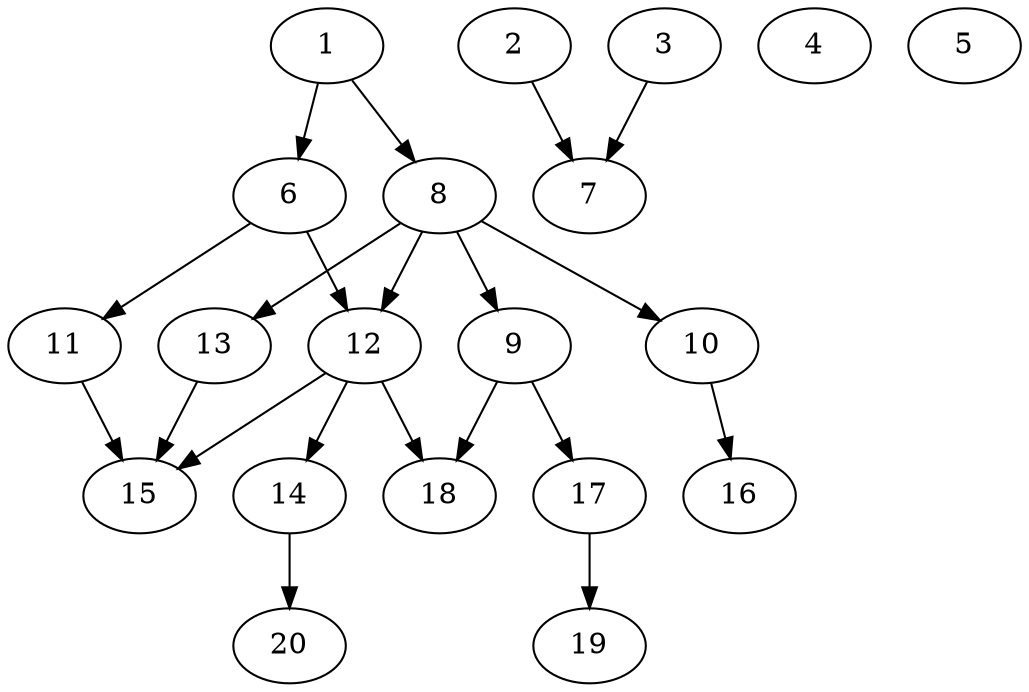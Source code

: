 // DAG automatically generated by daggen at Tue Jul 23 14:22:50 2019
// ./daggen --dot -n 20 --ccr 0.5 --fat 0.5 --regular 0.5 --density 0.6 --mindata 5242880 --maxdata 52428800 
digraph G {
  1 [size="16054272", alpha="0.06", expect_size="8027136"] 
  1 -> 6 [size ="8027136"]
  1 -> 8 [size ="8027136"]
  2 [size="100964352", alpha="0.18", expect_size="50482176"] 
  2 -> 7 [size ="50482176"]
  3 [size="12478464", alpha="0.10", expect_size="6239232"] 
  3 -> 7 [size ="6239232"]
  4 [size="50253824", alpha="0.19", expect_size="25126912"] 
  5 [size="53708800", alpha="0.01", expect_size="26854400"] 
  6 [size="73508864", alpha="0.06", expect_size="36754432"] 
  6 -> 11 [size ="36754432"]
  6 -> 12 [size ="36754432"]
  7 [size="71495680", alpha="0.18", expect_size="35747840"] 
  8 [size="61073408", alpha="0.07", expect_size="30536704"] 
  8 -> 9 [size ="30536704"]
  8 -> 10 [size ="30536704"]
  8 -> 12 [size ="30536704"]
  8 -> 13 [size ="30536704"]
  9 [size="35487744", alpha="0.07", expect_size="17743872"] 
  9 -> 17 [size ="17743872"]
  9 -> 18 [size ="17743872"]
  10 [size="78925824", alpha="0.02", expect_size="39462912"] 
  10 -> 16 [size ="39462912"]
  11 [size="85620736", alpha="0.15", expect_size="42810368"] 
  11 -> 15 [size ="42810368"]
  12 [size="17274880", alpha="0.15", expect_size="8637440"] 
  12 -> 14 [size ="8637440"]
  12 -> 15 [size ="8637440"]
  12 -> 18 [size ="8637440"]
  13 [size="102387712", alpha="0.11", expect_size="51193856"] 
  13 -> 15 [size ="51193856"]
  14 [size="56090624", alpha="0.11", expect_size="28045312"] 
  14 -> 20 [size ="28045312"]
  15 [size="51433472", alpha="0.08", expect_size="25716736"] 
  16 [size="53989376", alpha="0.09", expect_size="26994688"] 
  17 [size="84293632", alpha="0.18", expect_size="42146816"] 
  17 -> 19 [size ="42146816"]
  18 [size="73668608", alpha="0.10", expect_size="36834304"] 
  19 [size="14272512", alpha="0.07", expect_size="7136256"] 
  20 [size="45348864", alpha="0.20", expect_size="22674432"] 
}
